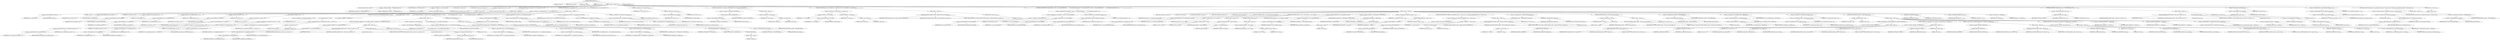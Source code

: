 digraph "TIFFAppendToStrip" {  
"32565" [label = <(METHOD,TIFFAppendToStrip)<SUB>759</SUB>> ]
"32566" [label = <(PARAM,TIFF *tif)<SUB>759</SUB>> ]
"32567" [label = <(PARAM,uint32_t strip)<SUB>759</SUB>> ]
"32568" [label = <(PARAM,uint8_t *data)<SUB>759</SUB>> ]
"32569" [label = <(PARAM,tmsize_t cc)<SUB>760</SUB>> ]
"32570" [label = <(BLOCK,&lt;empty&gt;,&lt;empty&gt;)<SUB>761</SUB>> ]
"32571" [label = <(LOCAL,constchar[] module: char[])<SUB>762</SUB>> ]
"32572" [label = <(&lt;operator&gt;.assignment,module[] = &quot;TIFFAppendToStrip&quot;)<SUB>762</SUB>> ]
"32573" [label = <(IDENTIFIER,module,module[] = &quot;TIFFAppendToStrip&quot;)<SUB>762</SUB>> ]
"32574" [label = <(LITERAL,&quot;TIFFAppendToStrip&quot;,module[] = &quot;TIFFAppendToStrip&quot;)<SUB>762</SUB>> ]
"32575" [label = <(LOCAL,TIFFDirectory* td: TIFFDirectory)<SUB>763</SUB>> ]
"32576" [label = <(&lt;operator&gt;.assignment,*td = &amp;tif-&gt;tif_dir)<SUB>763</SUB>> ]
"32577" [label = <(IDENTIFIER,td,*td = &amp;tif-&gt;tif_dir)<SUB>763</SUB>> ]
"32578" [label = <(&lt;operator&gt;.addressOf,&amp;tif-&gt;tif_dir)<SUB>763</SUB>> ]
"32579" [label = <(&lt;operator&gt;.indirectFieldAccess,tif-&gt;tif_dir)<SUB>763</SUB>> ]
"32580" [label = <(IDENTIFIER,tif,*td = &amp;tif-&gt;tif_dir)<SUB>763</SUB>> ]
"32581" [label = <(FIELD_IDENTIFIER,tif_dir,tif_dir)<SUB>763</SUB>> ]
"32582" [label = <(LOCAL,uint64_t m: uint64_t)<SUB>764</SUB>> ]
"32583" [label = <(LOCAL,int64_t old_byte_count: int64_t)<SUB>765</SUB>> ]
"32584" [label = <(&lt;operator&gt;.assignment,old_byte_count = -1)<SUB>765</SUB>> ]
"32585" [label = <(IDENTIFIER,old_byte_count,old_byte_count = -1)<SUB>765</SUB>> ]
"32586" [label = <(&lt;operator&gt;.minus,-1)<SUB>765</SUB>> ]
"32587" [label = <(LITERAL,1,-1)<SUB>765</SUB>> ]
"32588" [label = <(CONTROL_STRUCTURE,if (tif-&gt;tif_curoff == 0),if (tif-&gt;tif_curoff == 0))<SUB>767</SUB>> ]
"32589" [label = <(&lt;operator&gt;.equals,tif-&gt;tif_curoff == 0)<SUB>767</SUB>> ]
"32590" [label = <(&lt;operator&gt;.indirectFieldAccess,tif-&gt;tif_curoff)<SUB>767</SUB>> ]
"32591" [label = <(IDENTIFIER,tif,tif-&gt;tif_curoff == 0)<SUB>767</SUB>> ]
"32592" [label = <(FIELD_IDENTIFIER,tif_curoff,tif_curoff)<SUB>767</SUB>> ]
"32593" [label = <(LITERAL,0,tif-&gt;tif_curoff == 0)<SUB>767</SUB>> ]
"32594" [label = <(BLOCK,&lt;empty&gt;,&lt;empty&gt;)<SUB>768</SUB>> ]
"32595" [label = <(&lt;operator&gt;.assignment,tif-&gt;tif_lastvalidoff = 0)<SUB>768</SUB>> ]
"32596" [label = <(&lt;operator&gt;.indirectFieldAccess,tif-&gt;tif_lastvalidoff)<SUB>768</SUB>> ]
"32597" [label = <(IDENTIFIER,tif,tif-&gt;tif_lastvalidoff = 0)<SUB>768</SUB>> ]
"32598" [label = <(FIELD_IDENTIFIER,tif_lastvalidoff,tif_lastvalidoff)<SUB>768</SUB>> ]
"32599" [label = <(LITERAL,0,tif-&gt;tif_lastvalidoff = 0)<SUB>768</SUB>> ]
"32600" [label = <(CONTROL_STRUCTURE,if (td-&gt;td_stripoffset_p[strip] == 0 || tif-&gt;tif_curoff == 0),if (td-&gt;td_stripoffset_p[strip] == 0 || tif-&gt;tif_curoff == 0))<SUB>770</SUB>> ]
"32601" [label = <(&lt;operator&gt;.logicalOr,td-&gt;td_stripoffset_p[strip] == 0 || tif-&gt;tif_curoff == 0)<SUB>770</SUB>> ]
"32602" [label = <(&lt;operator&gt;.equals,td-&gt;td_stripoffset_p[strip] == 0)<SUB>770</SUB>> ]
"32603" [label = <(&lt;operator&gt;.indirectIndexAccess,td-&gt;td_stripoffset_p[strip])<SUB>770</SUB>> ]
"32604" [label = <(&lt;operator&gt;.indirectFieldAccess,td-&gt;td_stripoffset_p)<SUB>770</SUB>> ]
"32605" [label = <(IDENTIFIER,td,td-&gt;td_stripoffset_p[strip] == 0)<SUB>770</SUB>> ]
"32606" [label = <(FIELD_IDENTIFIER,td_stripoffset_p,td_stripoffset_p)<SUB>770</SUB>> ]
"32607" [label = <(IDENTIFIER,strip,td-&gt;td_stripoffset_p[strip] == 0)<SUB>770</SUB>> ]
"32608" [label = <(LITERAL,0,td-&gt;td_stripoffset_p[strip] == 0)<SUB>770</SUB>> ]
"32609" [label = <(&lt;operator&gt;.equals,tif-&gt;tif_curoff == 0)<SUB>770</SUB>> ]
"32610" [label = <(&lt;operator&gt;.indirectFieldAccess,tif-&gt;tif_curoff)<SUB>770</SUB>> ]
"32611" [label = <(IDENTIFIER,tif,tif-&gt;tif_curoff == 0)<SUB>770</SUB>> ]
"32612" [label = <(FIELD_IDENTIFIER,tif_curoff,tif_curoff)<SUB>770</SUB>> ]
"32613" [label = <(LITERAL,0,tif-&gt;tif_curoff == 0)<SUB>770</SUB>> ]
"32614" [label = <(BLOCK,&lt;empty&gt;,&lt;empty&gt;)<SUB>771</SUB>> ]
"32615" [label = <(assert,assert(td-&gt;td_nstrips &gt; 0))<SUB>772</SUB>> ]
"32616" [label = <(&lt;operator&gt;.greaterThan,td-&gt;td_nstrips &gt; 0)<SUB>772</SUB>> ]
"32617" [label = <(&lt;operator&gt;.indirectFieldAccess,td-&gt;td_nstrips)<SUB>772</SUB>> ]
"32618" [label = <(IDENTIFIER,td,td-&gt;td_nstrips &gt; 0)<SUB>772</SUB>> ]
"32619" [label = <(FIELD_IDENTIFIER,td_nstrips,td_nstrips)<SUB>772</SUB>> ]
"32620" [label = <(LITERAL,0,td-&gt;td_nstrips &gt; 0)<SUB>772</SUB>> ]
"32621" [label = <(CONTROL_STRUCTURE,if (td-&gt;td_stripbytecount_p[strip] != 0 &amp;&amp;\012            td-&gt;td_stripoffset_p[strip] != 0 &amp;&amp;\012            td-&gt;td_stripbytecount_p[strip] &gt;= (uint64_t)cc),if (td-&gt;td_stripbytecount_p[strip] != 0 &amp;&amp;\012            td-&gt;td_stripoffset_p[strip] != 0 &amp;&amp;\012            td-&gt;td_stripbytecount_p[strip] &gt;= (uint64_t)cc))<SUB>774</SUB>> ]
"32622" [label = <(&lt;operator&gt;.logicalAnd,td-&gt;td_stripbytecount_p[strip] != 0 &amp;&amp;\012            td-&gt;td_stripoffset_p[strip] != 0 &amp;&amp;\012            td-&gt;td_stripbytecount_p[strip] &gt;= (uint64_t)cc)<SUB>774</SUB>> ]
"32623" [label = <(&lt;operator&gt;.logicalAnd,td-&gt;td_stripbytecount_p[strip] != 0 &amp;&amp;\012            td-&gt;td_stripoffset_p[strip] != 0)<SUB>774</SUB>> ]
"32624" [label = <(&lt;operator&gt;.notEquals,td-&gt;td_stripbytecount_p[strip] != 0)<SUB>774</SUB>> ]
"32625" [label = <(&lt;operator&gt;.indirectIndexAccess,td-&gt;td_stripbytecount_p[strip])<SUB>774</SUB>> ]
"32626" [label = <(&lt;operator&gt;.indirectFieldAccess,td-&gt;td_stripbytecount_p)<SUB>774</SUB>> ]
"32627" [label = <(IDENTIFIER,td,td-&gt;td_stripbytecount_p[strip] != 0)<SUB>774</SUB>> ]
"32628" [label = <(FIELD_IDENTIFIER,td_stripbytecount_p,td_stripbytecount_p)<SUB>774</SUB>> ]
"32629" [label = <(IDENTIFIER,strip,td-&gt;td_stripbytecount_p[strip] != 0)<SUB>774</SUB>> ]
"32630" [label = <(LITERAL,0,td-&gt;td_stripbytecount_p[strip] != 0)<SUB>774</SUB>> ]
"32631" [label = <(&lt;operator&gt;.notEquals,td-&gt;td_stripoffset_p[strip] != 0)<SUB>775</SUB>> ]
"32632" [label = <(&lt;operator&gt;.indirectIndexAccess,td-&gt;td_stripoffset_p[strip])<SUB>775</SUB>> ]
"32633" [label = <(&lt;operator&gt;.indirectFieldAccess,td-&gt;td_stripoffset_p)<SUB>775</SUB>> ]
"32634" [label = <(IDENTIFIER,td,td-&gt;td_stripoffset_p[strip] != 0)<SUB>775</SUB>> ]
"32635" [label = <(FIELD_IDENTIFIER,td_stripoffset_p,td_stripoffset_p)<SUB>775</SUB>> ]
"32636" [label = <(IDENTIFIER,strip,td-&gt;td_stripoffset_p[strip] != 0)<SUB>775</SUB>> ]
"32637" [label = <(LITERAL,0,td-&gt;td_stripoffset_p[strip] != 0)<SUB>775</SUB>> ]
"32638" [label = <(&lt;operator&gt;.greaterEqualsThan,td-&gt;td_stripbytecount_p[strip] &gt;= (uint64_t)cc)<SUB>776</SUB>> ]
"32639" [label = <(&lt;operator&gt;.indirectIndexAccess,td-&gt;td_stripbytecount_p[strip])<SUB>776</SUB>> ]
"32640" [label = <(&lt;operator&gt;.indirectFieldAccess,td-&gt;td_stripbytecount_p)<SUB>776</SUB>> ]
"32641" [label = <(IDENTIFIER,td,td-&gt;td_stripbytecount_p[strip] &gt;= (uint64_t)cc)<SUB>776</SUB>> ]
"32642" [label = <(FIELD_IDENTIFIER,td_stripbytecount_p,td_stripbytecount_p)<SUB>776</SUB>> ]
"32643" [label = <(IDENTIFIER,strip,td-&gt;td_stripbytecount_p[strip] &gt;= (uint64_t)cc)<SUB>776</SUB>> ]
"32644" [label = <(&lt;operator&gt;.cast,(uint64_t)cc)<SUB>776</SUB>> ]
"32645" [label = <(UNKNOWN,uint64_t,uint64_t)<SUB>776</SUB>> ]
"32646" [label = <(IDENTIFIER,cc,(uint64_t)cc)<SUB>776</SUB>> ]
"32647" [label = <(BLOCK,&lt;empty&gt;,&lt;empty&gt;)<SUB>777</SUB>> ]
"32648" [label = <(CONTROL_STRUCTURE,if (!SeekOK(tif, td-&gt;td_stripoffset_p[strip])),if (!SeekOK(tif, td-&gt;td_stripoffset_p[strip])))<SUB>785</SUB>> ]
"32649" [label = <(&lt;operator&gt;.logicalNot,!SeekOK(tif, td-&gt;td_stripoffset_p[strip]))<SUB>785</SUB>> ]
"32650" [label = <(SeekOK,SeekOK(tif, td-&gt;td_stripoffset_p[strip]))<SUB>785</SUB>> ]
"32651" [label = <(IDENTIFIER,tif,SeekOK(tif, td-&gt;td_stripoffset_p[strip]))<SUB>785</SUB>> ]
"32652" [label = <(&lt;operator&gt;.indirectIndexAccess,td-&gt;td_stripoffset_p[strip])<SUB>785</SUB>> ]
"32653" [label = <(&lt;operator&gt;.indirectFieldAccess,td-&gt;td_stripoffset_p)<SUB>785</SUB>> ]
"32654" [label = <(IDENTIFIER,td,SeekOK(tif, td-&gt;td_stripoffset_p[strip]))<SUB>785</SUB>> ]
"32655" [label = <(FIELD_IDENTIFIER,td_stripoffset_p,td_stripoffset_p)<SUB>785</SUB>> ]
"32656" [label = <(IDENTIFIER,strip,SeekOK(tif, td-&gt;td_stripoffset_p[strip]))<SUB>785</SUB>> ]
"32657" [label = <(BLOCK,&lt;empty&gt;,&lt;empty&gt;)<SUB>786</SUB>> ]
"32658" [label = <(TIFFErrorExtR,TIFFErrorExtR(tif, module, &quot;Seek error at scanline %lu&quot;,\012                              (unsigned long)tif-&gt;tif_row))<SUB>787</SUB>> ]
"32659" [label = <(IDENTIFIER,tif,TIFFErrorExtR(tif, module, &quot;Seek error at scanline %lu&quot;,\012                              (unsigned long)tif-&gt;tif_row))<SUB>787</SUB>> ]
"32660" [label = <(IDENTIFIER,module,TIFFErrorExtR(tif, module, &quot;Seek error at scanline %lu&quot;,\012                              (unsigned long)tif-&gt;tif_row))<SUB>787</SUB>> ]
"32661" [label = <(LITERAL,&quot;Seek error at scanline %lu&quot;,TIFFErrorExtR(tif, module, &quot;Seek error at scanline %lu&quot;,\012                              (unsigned long)tif-&gt;tif_row))<SUB>787</SUB>> ]
"32662" [label = <(&lt;operator&gt;.cast,(unsigned long)tif-&gt;tif_row)<SUB>788</SUB>> ]
"32663" [label = <(UNKNOWN,unsigned long,unsigned long)<SUB>788</SUB>> ]
"32664" [label = <(&lt;operator&gt;.indirectFieldAccess,tif-&gt;tif_row)<SUB>788</SUB>> ]
"32665" [label = <(IDENTIFIER,tif,(unsigned long)tif-&gt;tif_row)<SUB>788</SUB>> ]
"32666" [label = <(FIELD_IDENTIFIER,tif_row,tif_row)<SUB>788</SUB>> ]
"32667" [label = <(RETURN,return (0);,return (0);)<SUB>789</SUB>> ]
"32668" [label = <(LITERAL,0,return (0);)<SUB>789</SUB>> ]
"32669" [label = <(&lt;operator&gt;.assignment,tif-&gt;tif_lastvalidoff =\012                td-&gt;td_stripoffset_p[strip] + td-&gt;td_stripbytecount_p[strip])<SUB>792</SUB>> ]
"32670" [label = <(&lt;operator&gt;.indirectFieldAccess,tif-&gt;tif_lastvalidoff)<SUB>792</SUB>> ]
"32671" [label = <(IDENTIFIER,tif,tif-&gt;tif_lastvalidoff =\012                td-&gt;td_stripoffset_p[strip] + td-&gt;td_stripbytecount_p[strip])<SUB>792</SUB>> ]
"32672" [label = <(FIELD_IDENTIFIER,tif_lastvalidoff,tif_lastvalidoff)<SUB>792</SUB>> ]
"32673" [label = <(&lt;operator&gt;.addition,td-&gt;td_stripoffset_p[strip] + td-&gt;td_stripbytecount_p[strip])<SUB>793</SUB>> ]
"32674" [label = <(&lt;operator&gt;.indirectIndexAccess,td-&gt;td_stripoffset_p[strip])<SUB>793</SUB>> ]
"32675" [label = <(&lt;operator&gt;.indirectFieldAccess,td-&gt;td_stripoffset_p)<SUB>793</SUB>> ]
"32676" [label = <(IDENTIFIER,td,td-&gt;td_stripoffset_p[strip] + td-&gt;td_stripbytecount_p[strip])<SUB>793</SUB>> ]
"32677" [label = <(FIELD_IDENTIFIER,td_stripoffset_p,td_stripoffset_p)<SUB>793</SUB>> ]
"32678" [label = <(IDENTIFIER,strip,td-&gt;td_stripoffset_p[strip] + td-&gt;td_stripbytecount_p[strip])<SUB>793</SUB>> ]
"32679" [label = <(&lt;operator&gt;.indirectIndexAccess,td-&gt;td_stripbytecount_p[strip])<SUB>793</SUB>> ]
"32680" [label = <(&lt;operator&gt;.indirectFieldAccess,td-&gt;td_stripbytecount_p)<SUB>793</SUB>> ]
"32681" [label = <(IDENTIFIER,td,td-&gt;td_stripoffset_p[strip] + td-&gt;td_stripbytecount_p[strip])<SUB>793</SUB>> ]
"32682" [label = <(FIELD_IDENTIFIER,td_stripbytecount_p,td_stripbytecount_p)<SUB>793</SUB>> ]
"32683" [label = <(IDENTIFIER,strip,td-&gt;td_stripoffset_p[strip] + td-&gt;td_stripbytecount_p[strip])<SUB>793</SUB>> ]
"32684" [label = <(CONTROL_STRUCTURE,else,else)<SUB>796</SUB>> ]
"32685" [label = <(BLOCK,&lt;empty&gt;,&lt;empty&gt;)<SUB>796</SUB>> ]
"32686" [label = <(&lt;operator&gt;.assignment,td-&gt;td_stripoffset_p[strip] = TIFFSeekFile(tif, 0, SEEK_END))<SUB>801</SUB>> ]
"32687" [label = <(&lt;operator&gt;.indirectIndexAccess,td-&gt;td_stripoffset_p[strip])<SUB>801</SUB>> ]
"32688" [label = <(&lt;operator&gt;.indirectFieldAccess,td-&gt;td_stripoffset_p)<SUB>801</SUB>> ]
"32689" [label = <(IDENTIFIER,td,td-&gt;td_stripoffset_p[strip] = TIFFSeekFile(tif, 0, SEEK_END))<SUB>801</SUB>> ]
"32690" [label = <(FIELD_IDENTIFIER,td_stripoffset_p,td_stripoffset_p)<SUB>801</SUB>> ]
"32691" [label = <(IDENTIFIER,strip,td-&gt;td_stripoffset_p[strip] = TIFFSeekFile(tif, 0, SEEK_END))<SUB>801</SUB>> ]
"32692" [label = <(TIFFSeekFile,TIFFSeekFile(tif, 0, SEEK_END))<SUB>801</SUB>> ]
"32693" [label = <(IDENTIFIER,tif,TIFFSeekFile(tif, 0, SEEK_END))<SUB>801</SUB>> ]
"32694" [label = <(LITERAL,0,TIFFSeekFile(tif, 0, SEEK_END))<SUB>801</SUB>> ]
"32695" [label = <(SEEK_END,SEEK_END)<SUB>801</SUB>> ]
"32696" [label = <(BLOCK,&lt;empty&gt;,&lt;empty&gt;)> ]
"32697" [label = <(LITERAL,2,&lt;empty&gt;)<SUB>801</SUB>> ]
"32698" [label = <(&lt;operators&gt;.assignmentOr,tif-&gt;tif_flags |= TIFF_DIRTYSTRIP)<SUB>802</SUB>> ]
"32699" [label = <(&lt;operator&gt;.indirectFieldAccess,tif-&gt;tif_flags)<SUB>802</SUB>> ]
"32700" [label = <(IDENTIFIER,tif,tif-&gt;tif_flags |= TIFF_DIRTYSTRIP)<SUB>802</SUB>> ]
"32701" [label = <(FIELD_IDENTIFIER,tif_flags,tif_flags)<SUB>802</SUB>> ]
"32702" [label = <(IDENTIFIER,TIFF_DIRTYSTRIP,tif-&gt;tif_flags |= TIFF_DIRTYSTRIP)<SUB>802</SUB>> ]
"32703" [label = <(&lt;operator&gt;.assignment,tif-&gt;tif_curoff = td-&gt;td_stripoffset_p[strip])<SUB>805</SUB>> ]
"32704" [label = <(&lt;operator&gt;.indirectFieldAccess,tif-&gt;tif_curoff)<SUB>805</SUB>> ]
"32705" [label = <(IDENTIFIER,tif,tif-&gt;tif_curoff = td-&gt;td_stripoffset_p[strip])<SUB>805</SUB>> ]
"32706" [label = <(FIELD_IDENTIFIER,tif_curoff,tif_curoff)<SUB>805</SUB>> ]
"32707" [label = <(&lt;operator&gt;.indirectIndexAccess,td-&gt;td_stripoffset_p[strip])<SUB>805</SUB>> ]
"32708" [label = <(&lt;operator&gt;.indirectFieldAccess,td-&gt;td_stripoffset_p)<SUB>805</SUB>> ]
"32709" [label = <(IDENTIFIER,td,tif-&gt;tif_curoff = td-&gt;td_stripoffset_p[strip])<SUB>805</SUB>> ]
"32710" [label = <(FIELD_IDENTIFIER,td_stripoffset_p,td_stripoffset_p)<SUB>805</SUB>> ]
"32711" [label = <(IDENTIFIER,strip,tif-&gt;tif_curoff = td-&gt;td_stripoffset_p[strip])<SUB>805</SUB>> ]
"32712" [label = <(&lt;operator&gt;.assignment,old_byte_count = td-&gt;td_stripbytecount_p[strip])<SUB>810</SUB>> ]
"32713" [label = <(IDENTIFIER,old_byte_count,old_byte_count = td-&gt;td_stripbytecount_p[strip])<SUB>810</SUB>> ]
"32714" [label = <(&lt;operator&gt;.indirectIndexAccess,td-&gt;td_stripbytecount_p[strip])<SUB>810</SUB>> ]
"32715" [label = <(&lt;operator&gt;.indirectFieldAccess,td-&gt;td_stripbytecount_p)<SUB>810</SUB>> ]
"32716" [label = <(IDENTIFIER,td,old_byte_count = td-&gt;td_stripbytecount_p[strip])<SUB>810</SUB>> ]
"32717" [label = <(FIELD_IDENTIFIER,td_stripbytecount_p,td_stripbytecount_p)<SUB>810</SUB>> ]
"32718" [label = <(IDENTIFIER,strip,old_byte_count = td-&gt;td_stripbytecount_p[strip])<SUB>810</SUB>> ]
"32719" [label = <(&lt;operator&gt;.assignment,td-&gt;td_stripbytecount_p[strip] = 0)<SUB>811</SUB>> ]
"32720" [label = <(&lt;operator&gt;.indirectIndexAccess,td-&gt;td_stripbytecount_p[strip])<SUB>811</SUB>> ]
"32721" [label = <(&lt;operator&gt;.indirectFieldAccess,td-&gt;td_stripbytecount_p)<SUB>811</SUB>> ]
"32722" [label = <(IDENTIFIER,td,td-&gt;td_stripbytecount_p[strip] = 0)<SUB>811</SUB>> ]
"32723" [label = <(FIELD_IDENTIFIER,td_stripbytecount_p,td_stripbytecount_p)<SUB>811</SUB>> ]
"32724" [label = <(IDENTIFIER,strip,td-&gt;td_stripbytecount_p[strip] = 0)<SUB>811</SUB>> ]
"32725" [label = <(LITERAL,0,td-&gt;td_stripbytecount_p[strip] = 0)<SUB>811</SUB>> ]
"32726" [label = <(&lt;operator&gt;.assignment,m = tif-&gt;tif_curoff + cc)<SUB>814</SUB>> ]
"32727" [label = <(IDENTIFIER,m,m = tif-&gt;tif_curoff + cc)<SUB>814</SUB>> ]
"32728" [label = <(&lt;operator&gt;.addition,tif-&gt;tif_curoff + cc)<SUB>814</SUB>> ]
"32729" [label = <(&lt;operator&gt;.indirectFieldAccess,tif-&gt;tif_curoff)<SUB>814</SUB>> ]
"32730" [label = <(IDENTIFIER,tif,tif-&gt;tif_curoff + cc)<SUB>814</SUB>> ]
"32731" [label = <(FIELD_IDENTIFIER,tif_curoff,tif_curoff)<SUB>814</SUB>> ]
"32732" [label = <(IDENTIFIER,cc,tif-&gt;tif_curoff + cc)<SUB>814</SUB>> ]
"32733" [label = <(CONTROL_STRUCTURE,if (!(tif-&gt;tif_flags &amp; TIFF_BIGTIFF)),if (!(tif-&gt;tif_flags &amp; TIFF_BIGTIFF)))<SUB>815</SUB>> ]
"32734" [label = <(&lt;operator&gt;.logicalNot,!(tif-&gt;tif_flags &amp; TIFF_BIGTIFF))<SUB>815</SUB>> ]
"32735" [label = <(&lt;operator&gt;.and,tif-&gt;tif_flags &amp; TIFF_BIGTIFF)<SUB>815</SUB>> ]
"32736" [label = <(&lt;operator&gt;.indirectFieldAccess,tif-&gt;tif_flags)<SUB>815</SUB>> ]
"32737" [label = <(IDENTIFIER,tif,tif-&gt;tif_flags &amp; TIFF_BIGTIFF)<SUB>815</SUB>> ]
"32738" [label = <(FIELD_IDENTIFIER,tif_flags,tif_flags)<SUB>815</SUB>> ]
"32739" [label = <(IDENTIFIER,TIFF_BIGTIFF,tif-&gt;tif_flags &amp; TIFF_BIGTIFF)<SUB>815</SUB>> ]
"32740" [label = <(BLOCK,&lt;empty&gt;,&lt;empty&gt;)<SUB>816</SUB>> ]
"32741" [label = <(&lt;operator&gt;.assignment,m = (uint32_t)m)<SUB>816</SUB>> ]
"32742" [label = <(IDENTIFIER,m,m = (uint32_t)m)<SUB>816</SUB>> ]
"32743" [label = <(&lt;operator&gt;.cast,(uint32_t)m)<SUB>816</SUB>> ]
"32744" [label = <(UNKNOWN,uint32_t,uint32_t)<SUB>816</SUB>> ]
"32745" [label = <(IDENTIFIER,m,(uint32_t)m)<SUB>816</SUB>> ]
"32746" [label = <(CONTROL_STRUCTURE,if ((m &lt; tif-&gt;tif_curoff) || (m &lt; (uint64_t)cc)),if ((m &lt; tif-&gt;tif_curoff) || (m &lt; (uint64_t)cc)))<SUB>817</SUB>> ]
"32747" [label = <(&lt;operator&gt;.logicalOr,(m &lt; tif-&gt;tif_curoff) || (m &lt; (uint64_t)cc))<SUB>817</SUB>> ]
"32748" [label = <(&lt;operator&gt;.lessThan,m &lt; tif-&gt;tif_curoff)<SUB>817</SUB>> ]
"32749" [label = <(IDENTIFIER,m,m &lt; tif-&gt;tif_curoff)<SUB>817</SUB>> ]
"32750" [label = <(&lt;operator&gt;.indirectFieldAccess,tif-&gt;tif_curoff)<SUB>817</SUB>> ]
"32751" [label = <(IDENTIFIER,tif,m &lt; tif-&gt;tif_curoff)<SUB>817</SUB>> ]
"32752" [label = <(FIELD_IDENTIFIER,tif_curoff,tif_curoff)<SUB>817</SUB>> ]
"32753" [label = <(&lt;operator&gt;.lessThan,m &lt; (uint64_t)cc)<SUB>817</SUB>> ]
"32754" [label = <(IDENTIFIER,m,m &lt; (uint64_t)cc)<SUB>817</SUB>> ]
"32755" [label = <(&lt;operator&gt;.cast,(uint64_t)cc)<SUB>817</SUB>> ]
"32756" [label = <(UNKNOWN,uint64_t,uint64_t)<SUB>817</SUB>> ]
"32757" [label = <(IDENTIFIER,cc,(uint64_t)cc)<SUB>817</SUB>> ]
"32758" [label = <(BLOCK,&lt;empty&gt;,&lt;empty&gt;)<SUB>818</SUB>> ]
"32759" [label = <(TIFFErrorExtR,TIFFErrorExtR(tif, module, &quot;Maximum TIFF file size exceeded&quot;))<SUB>819</SUB>> ]
"32760" [label = <(IDENTIFIER,tif,TIFFErrorExtR(tif, module, &quot;Maximum TIFF file size exceeded&quot;))<SUB>819</SUB>> ]
"32761" [label = <(IDENTIFIER,module,TIFFErrorExtR(tif, module, &quot;Maximum TIFF file size exceeded&quot;))<SUB>819</SUB>> ]
"32762" [label = <(LITERAL,&quot;Maximum TIFF file size exceeded&quot;,TIFFErrorExtR(tif, module, &quot;Maximum TIFF file size exceeded&quot;))<SUB>819</SUB>> ]
"32763" [label = <(RETURN,return (0);,return (0);)<SUB>820</SUB>> ]
"32764" [label = <(LITERAL,0,return (0);)<SUB>820</SUB>> ]
"32765" [label = <(CONTROL_STRUCTURE,if (tif-&gt;tif_lastvalidoff != 0 &amp;&amp; m &gt; tif-&gt;tif_lastvalidoff &amp;&amp;\012        td-&gt;td_stripbytecount_p[strip] &gt; 0),if (tif-&gt;tif_lastvalidoff != 0 &amp;&amp; m &gt; tif-&gt;tif_lastvalidoff &amp;&amp;\012        td-&gt;td_stripbytecount_p[strip] &gt; 0))<SUB>823</SUB>> ]
"32766" [label = <(&lt;operator&gt;.logicalAnd,tif-&gt;tif_lastvalidoff != 0 &amp;&amp; m &gt; tif-&gt;tif_lastvalidoff &amp;&amp;\012        td-&gt;td_stripbytecount_p[strip] &gt; 0)<SUB>823</SUB>> ]
"32767" [label = <(&lt;operator&gt;.logicalAnd,tif-&gt;tif_lastvalidoff != 0 &amp;&amp; m &gt; tif-&gt;tif_lastvalidoff)<SUB>823</SUB>> ]
"32768" [label = <(&lt;operator&gt;.notEquals,tif-&gt;tif_lastvalidoff != 0)<SUB>823</SUB>> ]
"32769" [label = <(&lt;operator&gt;.indirectFieldAccess,tif-&gt;tif_lastvalidoff)<SUB>823</SUB>> ]
"32770" [label = <(IDENTIFIER,tif,tif-&gt;tif_lastvalidoff != 0)<SUB>823</SUB>> ]
"32771" [label = <(FIELD_IDENTIFIER,tif_lastvalidoff,tif_lastvalidoff)<SUB>823</SUB>> ]
"32772" [label = <(LITERAL,0,tif-&gt;tif_lastvalidoff != 0)<SUB>823</SUB>> ]
"32773" [label = <(&lt;operator&gt;.greaterThan,m &gt; tif-&gt;tif_lastvalidoff)<SUB>823</SUB>> ]
"32774" [label = <(IDENTIFIER,m,m &gt; tif-&gt;tif_lastvalidoff)<SUB>823</SUB>> ]
"32775" [label = <(&lt;operator&gt;.indirectFieldAccess,tif-&gt;tif_lastvalidoff)<SUB>823</SUB>> ]
"32776" [label = <(IDENTIFIER,tif,m &gt; tif-&gt;tif_lastvalidoff)<SUB>823</SUB>> ]
"32777" [label = <(FIELD_IDENTIFIER,tif_lastvalidoff,tif_lastvalidoff)<SUB>823</SUB>> ]
"32778" [label = <(&lt;operator&gt;.greaterThan,td-&gt;td_stripbytecount_p[strip] &gt; 0)<SUB>824</SUB>> ]
"32779" [label = <(&lt;operator&gt;.indirectIndexAccess,td-&gt;td_stripbytecount_p[strip])<SUB>824</SUB>> ]
"32780" [label = <(&lt;operator&gt;.indirectFieldAccess,td-&gt;td_stripbytecount_p)<SUB>824</SUB>> ]
"32781" [label = <(IDENTIFIER,td,td-&gt;td_stripbytecount_p[strip] &gt; 0)<SUB>824</SUB>> ]
"32782" [label = <(FIELD_IDENTIFIER,td_stripbytecount_p,td_stripbytecount_p)<SUB>824</SUB>> ]
"32783" [label = <(IDENTIFIER,strip,td-&gt;td_stripbytecount_p[strip] &gt; 0)<SUB>824</SUB>> ]
"32784" [label = <(LITERAL,0,td-&gt;td_stripbytecount_p[strip] &gt; 0)<SUB>824</SUB>> ]
"32785" [label = <(BLOCK,&lt;empty&gt;,&lt;empty&gt;)<SUB>825</SUB>> ]
"32786" [label = <(LOCAL,tmsize_t tempSize: tmsize_t)<SUB>834</SUB>> ]
"32787" [label = <(LOCAL,void* temp: void)<SUB>835</SUB>> ]
"32788" [label = <(LOCAL,uint64_t offsetRead: uint64_t)<SUB>836</SUB>> ]
"32789" [label = <(LOCAL,uint64_t offsetWrite: uint64_t)<SUB>837</SUB>> ]
"32790" [label = <(LOCAL,uint64_t toCopy: uint64_t)<SUB>838</SUB>> ]
"32791" [label = <(&lt;operator&gt;.assignment,toCopy = td-&gt;td_stripbytecount_p[strip])<SUB>838</SUB>> ]
"32792" [label = <(IDENTIFIER,toCopy,toCopy = td-&gt;td_stripbytecount_p[strip])<SUB>838</SUB>> ]
"32793" [label = <(&lt;operator&gt;.indirectIndexAccess,td-&gt;td_stripbytecount_p[strip])<SUB>838</SUB>> ]
"32794" [label = <(&lt;operator&gt;.indirectFieldAccess,td-&gt;td_stripbytecount_p)<SUB>838</SUB>> ]
"32795" [label = <(IDENTIFIER,td,toCopy = td-&gt;td_stripbytecount_p[strip])<SUB>838</SUB>> ]
"32796" [label = <(FIELD_IDENTIFIER,td_stripbytecount_p,td_stripbytecount_p)<SUB>838</SUB>> ]
"32797" [label = <(IDENTIFIER,strip,toCopy = td-&gt;td_stripbytecount_p[strip])<SUB>838</SUB>> ]
"32798" [label = <(CONTROL_STRUCTURE,if (toCopy &lt; 1024 * 1024),if (toCopy &lt; 1024 * 1024))<SUB>840</SUB>> ]
"32799" [label = <(&lt;operator&gt;.lessThan,toCopy &lt; 1024 * 1024)<SUB>840</SUB>> ]
"32800" [label = <(IDENTIFIER,toCopy,toCopy &lt; 1024 * 1024)<SUB>840</SUB>> ]
"32801" [label = <(&lt;operator&gt;.multiplication,1024 * 1024)<SUB>840</SUB>> ]
"32802" [label = <(LITERAL,1024,1024 * 1024)<SUB>840</SUB>> ]
"32803" [label = <(LITERAL,1024,1024 * 1024)<SUB>840</SUB>> ]
"32804" [label = <(BLOCK,&lt;empty&gt;,&lt;empty&gt;)<SUB>841</SUB>> ]
"32805" [label = <(&lt;operator&gt;.assignment,tempSize = (tmsize_t)toCopy)<SUB>841</SUB>> ]
"32806" [label = <(IDENTIFIER,tempSize,tempSize = (tmsize_t)toCopy)<SUB>841</SUB>> ]
"32807" [label = <(&lt;operator&gt;.cast,(tmsize_t)toCopy)<SUB>841</SUB>> ]
"32808" [label = <(UNKNOWN,tmsize_t,tmsize_t)<SUB>841</SUB>> ]
"32809" [label = <(IDENTIFIER,toCopy,(tmsize_t)toCopy)<SUB>841</SUB>> ]
"32810" [label = <(CONTROL_STRUCTURE,else,else)<SUB>843</SUB>> ]
"32811" [label = <(BLOCK,&lt;empty&gt;,&lt;empty&gt;)<SUB>843</SUB>> ]
"32812" [label = <(&lt;operator&gt;.assignment,tempSize = 1024 * 1024)<SUB>843</SUB>> ]
"32813" [label = <(IDENTIFIER,tempSize,tempSize = 1024 * 1024)<SUB>843</SUB>> ]
"32814" [label = <(&lt;operator&gt;.multiplication,1024 * 1024)<SUB>843</SUB>> ]
"32815" [label = <(LITERAL,1024,1024 * 1024)<SUB>843</SUB>> ]
"32816" [label = <(LITERAL,1024,1024 * 1024)<SUB>843</SUB>> ]
"32817" [label = <(&lt;operator&gt;.assignment,offsetRead = td-&gt;td_stripoffset_p[strip])<SUB>845</SUB>> ]
"32818" [label = <(IDENTIFIER,offsetRead,offsetRead = td-&gt;td_stripoffset_p[strip])<SUB>845</SUB>> ]
"32819" [label = <(&lt;operator&gt;.indirectIndexAccess,td-&gt;td_stripoffset_p[strip])<SUB>845</SUB>> ]
"32820" [label = <(&lt;operator&gt;.indirectFieldAccess,td-&gt;td_stripoffset_p)<SUB>845</SUB>> ]
"32821" [label = <(IDENTIFIER,td,offsetRead = td-&gt;td_stripoffset_p[strip])<SUB>845</SUB>> ]
"32822" [label = <(FIELD_IDENTIFIER,td_stripoffset_p,td_stripoffset_p)<SUB>845</SUB>> ]
"32823" [label = <(IDENTIFIER,strip,offsetRead = td-&gt;td_stripoffset_p[strip])<SUB>845</SUB>> ]
"32824" [label = <(&lt;operator&gt;.assignment,offsetWrite = TIFFSeekFile(tif, 0, SEEK_END))<SUB>846</SUB>> ]
"32825" [label = <(IDENTIFIER,offsetWrite,offsetWrite = TIFFSeekFile(tif, 0, SEEK_END))<SUB>846</SUB>> ]
"32826" [label = <(TIFFSeekFile,TIFFSeekFile(tif, 0, SEEK_END))<SUB>846</SUB>> ]
"32827" [label = <(IDENTIFIER,tif,TIFFSeekFile(tif, 0, SEEK_END))<SUB>846</SUB>> ]
"32828" [label = <(LITERAL,0,TIFFSeekFile(tif, 0, SEEK_END))<SUB>846</SUB>> ]
"32829" [label = <(SEEK_END,SEEK_END)<SUB>846</SUB>> ]
"32830" [label = <(BLOCK,&lt;empty&gt;,&lt;empty&gt;)> ]
"32831" [label = <(LITERAL,2,&lt;empty&gt;)<SUB>846</SUB>> ]
"32832" [label = <(&lt;operator&gt;.assignment,m = offsetWrite + toCopy + cc)<SUB>848</SUB>> ]
"32833" [label = <(IDENTIFIER,m,m = offsetWrite + toCopy + cc)<SUB>848</SUB>> ]
"32834" [label = <(&lt;operator&gt;.addition,offsetWrite + toCopy + cc)<SUB>848</SUB>> ]
"32835" [label = <(&lt;operator&gt;.addition,offsetWrite + toCopy)<SUB>848</SUB>> ]
"32836" [label = <(IDENTIFIER,offsetWrite,offsetWrite + toCopy)<SUB>848</SUB>> ]
"32837" [label = <(IDENTIFIER,toCopy,offsetWrite + toCopy)<SUB>848</SUB>> ]
"32838" [label = <(IDENTIFIER,cc,offsetWrite + toCopy + cc)<SUB>848</SUB>> ]
"32839" [label = <(CONTROL_STRUCTURE,if (!(tif-&gt;tif_flags &amp; TIFF_BIGTIFF) &amp;&amp; m != (uint32_t)m),if (!(tif-&gt;tif_flags &amp; TIFF_BIGTIFF) &amp;&amp; m != (uint32_t)m))<SUB>849</SUB>> ]
"32840" [label = <(&lt;operator&gt;.logicalAnd,!(tif-&gt;tif_flags &amp; TIFF_BIGTIFF) &amp;&amp; m != (uint32_t)m)<SUB>849</SUB>> ]
"32841" [label = <(&lt;operator&gt;.logicalNot,!(tif-&gt;tif_flags &amp; TIFF_BIGTIFF))<SUB>849</SUB>> ]
"32842" [label = <(&lt;operator&gt;.and,tif-&gt;tif_flags &amp; TIFF_BIGTIFF)<SUB>849</SUB>> ]
"32843" [label = <(&lt;operator&gt;.indirectFieldAccess,tif-&gt;tif_flags)<SUB>849</SUB>> ]
"32844" [label = <(IDENTIFIER,tif,tif-&gt;tif_flags &amp; TIFF_BIGTIFF)<SUB>849</SUB>> ]
"32845" [label = <(FIELD_IDENTIFIER,tif_flags,tif_flags)<SUB>849</SUB>> ]
"32846" [label = <(IDENTIFIER,TIFF_BIGTIFF,tif-&gt;tif_flags &amp; TIFF_BIGTIFF)<SUB>849</SUB>> ]
"32847" [label = <(&lt;operator&gt;.notEquals,m != (uint32_t)m)<SUB>849</SUB>> ]
"32848" [label = <(IDENTIFIER,m,m != (uint32_t)m)<SUB>849</SUB>> ]
"32849" [label = <(&lt;operator&gt;.cast,(uint32_t)m)<SUB>849</SUB>> ]
"32850" [label = <(UNKNOWN,uint32_t,uint32_t)<SUB>849</SUB>> ]
"32851" [label = <(IDENTIFIER,m,(uint32_t)m)<SUB>849</SUB>> ]
"32852" [label = <(BLOCK,&lt;empty&gt;,&lt;empty&gt;)<SUB>850</SUB>> ]
"32853" [label = <(TIFFErrorExtR,TIFFErrorExtR(tif, module, &quot;Maximum TIFF file size exceeded&quot;))<SUB>851</SUB>> ]
"32854" [label = <(IDENTIFIER,tif,TIFFErrorExtR(tif, module, &quot;Maximum TIFF file size exceeded&quot;))<SUB>851</SUB>> ]
"32855" [label = <(IDENTIFIER,module,TIFFErrorExtR(tif, module, &quot;Maximum TIFF file size exceeded&quot;))<SUB>851</SUB>> ]
"32856" [label = <(LITERAL,&quot;Maximum TIFF file size exceeded&quot;,TIFFErrorExtR(tif, module, &quot;Maximum TIFF file size exceeded&quot;))<SUB>851</SUB>> ]
"32857" [label = <(RETURN,return (0);,return (0);)<SUB>852</SUB>> ]
"32858" [label = <(LITERAL,0,return (0);)<SUB>852</SUB>> ]
"32859" [label = <(&lt;operator&gt;.assignment,temp = _TIFFmallocExt(tif, tempSize))<SUB>855</SUB>> ]
"32860" [label = <(IDENTIFIER,temp,temp = _TIFFmallocExt(tif, tempSize))<SUB>855</SUB>> ]
"32861" [label = <(_TIFFmallocExt,_TIFFmallocExt(tif, tempSize))<SUB>855</SUB>> ]
"32862" [label = <(IDENTIFIER,tif,_TIFFmallocExt(tif, tempSize))<SUB>855</SUB>> ]
"32863" [label = <(IDENTIFIER,tempSize,_TIFFmallocExt(tif, tempSize))<SUB>855</SUB>> ]
"32864" [label = <(CONTROL_STRUCTURE,if (temp == NULL),if (temp == NULL))<SUB>856</SUB>> ]
"32865" [label = <(&lt;operator&gt;.equals,temp == NULL)<SUB>856</SUB>> ]
"32866" [label = <(IDENTIFIER,temp,temp == NULL)<SUB>856</SUB>> ]
"32867" [label = <(NULL,NULL)<SUB>856</SUB>> ]
"32868" [label = <(BLOCK,&lt;empty&gt;,&lt;empty&gt;)> ]
"32869" [label = <(&lt;operator&gt;.cast,(void *)0)<SUB>856</SUB>> ]
"32870" [label = <(UNKNOWN,void *,void *)<SUB>856</SUB>> ]
"32871" [label = <(LITERAL,0,(void *)0)<SUB>856</SUB>> ]
"32872" [label = <(BLOCK,&lt;empty&gt;,&lt;empty&gt;)<SUB>857</SUB>> ]
"32873" [label = <(TIFFErrorExtR,TIFFErrorExtR(tif, module, &quot;No space for output buffer&quot;))<SUB>858</SUB>> ]
"32874" [label = <(IDENTIFIER,tif,TIFFErrorExtR(tif, module, &quot;No space for output buffer&quot;))<SUB>858</SUB>> ]
"32875" [label = <(IDENTIFIER,module,TIFFErrorExtR(tif, module, &quot;No space for output buffer&quot;))<SUB>858</SUB>> ]
"32876" [label = <(LITERAL,&quot;No space for output buffer&quot;,TIFFErrorExtR(tif, module, &quot;No space for output buffer&quot;))<SUB>858</SUB>> ]
"32877" [label = <(RETURN,return (0);,return (0);)<SUB>859</SUB>> ]
"32878" [label = <(LITERAL,0,return (0);)<SUB>859</SUB>> ]
"32879" [label = <(&lt;operators&gt;.assignmentOr,tif-&gt;tif_flags |= TIFF_DIRTYSTRIP)<SUB>862</SUB>> ]
"32880" [label = <(&lt;operator&gt;.indirectFieldAccess,tif-&gt;tif_flags)<SUB>862</SUB>> ]
"32881" [label = <(IDENTIFIER,tif,tif-&gt;tif_flags |= TIFF_DIRTYSTRIP)<SUB>862</SUB>> ]
"32882" [label = <(FIELD_IDENTIFIER,tif_flags,tif_flags)<SUB>862</SUB>> ]
"32883" [label = <(IDENTIFIER,TIFF_DIRTYSTRIP,tif-&gt;tif_flags |= TIFF_DIRTYSTRIP)<SUB>862</SUB>> ]
"32884" [label = <(&lt;operator&gt;.assignment,td-&gt;td_stripoffset_p[strip] = offsetWrite)<SUB>864</SUB>> ]
"32885" [label = <(&lt;operator&gt;.indirectIndexAccess,td-&gt;td_stripoffset_p[strip])<SUB>864</SUB>> ]
"32886" [label = <(&lt;operator&gt;.indirectFieldAccess,td-&gt;td_stripoffset_p)<SUB>864</SUB>> ]
"32887" [label = <(IDENTIFIER,td,td-&gt;td_stripoffset_p[strip] = offsetWrite)<SUB>864</SUB>> ]
"32888" [label = <(FIELD_IDENTIFIER,td_stripoffset_p,td_stripoffset_p)<SUB>864</SUB>> ]
"32889" [label = <(IDENTIFIER,strip,td-&gt;td_stripoffset_p[strip] = offsetWrite)<SUB>864</SUB>> ]
"32890" [label = <(IDENTIFIER,offsetWrite,td-&gt;td_stripoffset_p[strip] = offsetWrite)<SUB>864</SUB>> ]
"32891" [label = <(&lt;operator&gt;.assignment,td-&gt;td_stripbytecount_p[strip] = 0)<SUB>865</SUB>> ]
"32892" [label = <(&lt;operator&gt;.indirectIndexAccess,td-&gt;td_stripbytecount_p[strip])<SUB>865</SUB>> ]
"32893" [label = <(&lt;operator&gt;.indirectFieldAccess,td-&gt;td_stripbytecount_p)<SUB>865</SUB>> ]
"32894" [label = <(IDENTIFIER,td,td-&gt;td_stripbytecount_p[strip] = 0)<SUB>865</SUB>> ]
"32895" [label = <(FIELD_IDENTIFIER,td_stripbytecount_p,td_stripbytecount_p)<SUB>865</SUB>> ]
"32896" [label = <(IDENTIFIER,strip,td-&gt;td_stripbytecount_p[strip] = 0)<SUB>865</SUB>> ]
"32897" [label = <(LITERAL,0,td-&gt;td_stripbytecount_p[strip] = 0)<SUB>865</SUB>> ]
"32898" [label = <(CONTROL_STRUCTURE,while (toCopy &gt; 0),while (toCopy &gt; 0))<SUB>868</SUB>> ]
"32899" [label = <(&lt;operator&gt;.greaterThan,toCopy &gt; 0)<SUB>868</SUB>> ]
"32900" [label = <(IDENTIFIER,toCopy,toCopy &gt; 0)<SUB>868</SUB>> ]
"32901" [label = <(LITERAL,0,toCopy &gt; 0)<SUB>868</SUB>> ]
"32902" [label = <(BLOCK,&lt;empty&gt;,&lt;empty&gt;)<SUB>869</SUB>> ]
"32903" [label = <(CONTROL_STRUCTURE,if (!SeekOK(tif, offsetRead)),if (!SeekOK(tif, offsetRead)))<SUB>870</SUB>> ]
"32904" [label = <(&lt;operator&gt;.logicalNot,!SeekOK(tif, offsetRead))<SUB>870</SUB>> ]
"32905" [label = <(SeekOK,SeekOK(tif, offsetRead))<SUB>870</SUB>> ]
"32906" [label = <(IDENTIFIER,tif,SeekOK(tif, offsetRead))<SUB>870</SUB>> ]
"32907" [label = <(IDENTIFIER,offsetRead,SeekOK(tif, offsetRead))<SUB>870</SUB>> ]
"32908" [label = <(BLOCK,&lt;empty&gt;,&lt;empty&gt;)<SUB>871</SUB>> ]
"32909" [label = <(TIFFErrorExtR,TIFFErrorExtR(tif, module, &quot;Seek error&quot;))<SUB>872</SUB>> ]
"32910" [label = <(IDENTIFIER,tif,TIFFErrorExtR(tif, module, &quot;Seek error&quot;))<SUB>872</SUB>> ]
"32911" [label = <(IDENTIFIER,module,TIFFErrorExtR(tif, module, &quot;Seek error&quot;))<SUB>872</SUB>> ]
"32912" [label = <(LITERAL,&quot;Seek error&quot;,TIFFErrorExtR(tif, module, &quot;Seek error&quot;))<SUB>872</SUB>> ]
"32913" [label = <(_TIFFfreeExt,_TIFFfreeExt(tif, temp))<SUB>873</SUB>> ]
"32914" [label = <(IDENTIFIER,tif,_TIFFfreeExt(tif, temp))<SUB>873</SUB>> ]
"32915" [label = <(IDENTIFIER,temp,_TIFFfreeExt(tif, temp))<SUB>873</SUB>> ]
"32916" [label = <(RETURN,return (0);,return (0);)<SUB>874</SUB>> ]
"32917" [label = <(LITERAL,0,return (0);)<SUB>874</SUB>> ]
"32918" [label = <(CONTROL_STRUCTURE,if (!ReadOK(tif, temp, tempSize)),if (!ReadOK(tif, temp, tempSize)))<SUB>876</SUB>> ]
"32919" [label = <(&lt;operator&gt;.logicalNot,!ReadOK(tif, temp, tempSize))<SUB>876</SUB>> ]
"32920" [label = <(ReadOK,ReadOK(tif, temp, tempSize))<SUB>876</SUB>> ]
"32921" [label = <(IDENTIFIER,tif,ReadOK(tif, temp, tempSize))<SUB>876</SUB>> ]
"32922" [label = <(IDENTIFIER,temp,ReadOK(tif, temp, tempSize))<SUB>876</SUB>> ]
"32923" [label = <(IDENTIFIER,tempSize,ReadOK(tif, temp, tempSize))<SUB>876</SUB>> ]
"32924" [label = <(BLOCK,&lt;empty&gt;,&lt;empty&gt;)<SUB>877</SUB>> ]
"32925" [label = <(TIFFErrorExtR,TIFFErrorExtR(tif, module, &quot;Cannot read&quot;))<SUB>878</SUB>> ]
"32926" [label = <(IDENTIFIER,tif,TIFFErrorExtR(tif, module, &quot;Cannot read&quot;))<SUB>878</SUB>> ]
"32927" [label = <(IDENTIFIER,module,TIFFErrorExtR(tif, module, &quot;Cannot read&quot;))<SUB>878</SUB>> ]
"32928" [label = <(LITERAL,&quot;Cannot read&quot;,TIFFErrorExtR(tif, module, &quot;Cannot read&quot;))<SUB>878</SUB>> ]
"32929" [label = <(_TIFFfreeExt,_TIFFfreeExt(tif, temp))<SUB>879</SUB>> ]
"32930" [label = <(IDENTIFIER,tif,_TIFFfreeExt(tif, temp))<SUB>879</SUB>> ]
"32931" [label = <(IDENTIFIER,temp,_TIFFfreeExt(tif, temp))<SUB>879</SUB>> ]
"32932" [label = <(RETURN,return (0);,return (0);)<SUB>880</SUB>> ]
"32933" [label = <(LITERAL,0,return (0);)<SUB>880</SUB>> ]
"32934" [label = <(CONTROL_STRUCTURE,if (!SeekOK(tif, offsetWrite)),if (!SeekOK(tif, offsetWrite)))<SUB>882</SUB>> ]
"32935" [label = <(&lt;operator&gt;.logicalNot,!SeekOK(tif, offsetWrite))<SUB>882</SUB>> ]
"32936" [label = <(SeekOK,SeekOK(tif, offsetWrite))<SUB>882</SUB>> ]
"32937" [label = <(IDENTIFIER,tif,SeekOK(tif, offsetWrite))<SUB>882</SUB>> ]
"32938" [label = <(IDENTIFIER,offsetWrite,SeekOK(tif, offsetWrite))<SUB>882</SUB>> ]
"32939" [label = <(BLOCK,&lt;empty&gt;,&lt;empty&gt;)<SUB>883</SUB>> ]
"32940" [label = <(TIFFErrorExtR,TIFFErrorExtR(tif, module, &quot;Seek error&quot;))<SUB>884</SUB>> ]
"32941" [label = <(IDENTIFIER,tif,TIFFErrorExtR(tif, module, &quot;Seek error&quot;))<SUB>884</SUB>> ]
"32942" [label = <(IDENTIFIER,module,TIFFErrorExtR(tif, module, &quot;Seek error&quot;))<SUB>884</SUB>> ]
"32943" [label = <(LITERAL,&quot;Seek error&quot;,TIFFErrorExtR(tif, module, &quot;Seek error&quot;))<SUB>884</SUB>> ]
"32944" [label = <(_TIFFfreeExt,_TIFFfreeExt(tif, temp))<SUB>885</SUB>> ]
"32945" [label = <(IDENTIFIER,tif,_TIFFfreeExt(tif, temp))<SUB>885</SUB>> ]
"32946" [label = <(IDENTIFIER,temp,_TIFFfreeExt(tif, temp))<SUB>885</SUB>> ]
"32947" [label = <(RETURN,return (0);,return (0);)<SUB>886</SUB>> ]
"32948" [label = <(LITERAL,0,return (0);)<SUB>886</SUB>> ]
"32949" [label = <(CONTROL_STRUCTURE,if (!WriteOK(tif, temp, tempSize)),if (!WriteOK(tif, temp, tempSize)))<SUB>888</SUB>> ]
"32950" [label = <(&lt;operator&gt;.logicalNot,!WriteOK(tif, temp, tempSize))<SUB>888</SUB>> ]
"32951" [label = <(WriteOK,WriteOK(tif, temp, tempSize))<SUB>888</SUB>> ]
"32952" [label = <(IDENTIFIER,tif,WriteOK(tif, temp, tempSize))<SUB>888</SUB>> ]
"32953" [label = <(IDENTIFIER,temp,WriteOK(tif, temp, tempSize))<SUB>888</SUB>> ]
"32954" [label = <(IDENTIFIER,tempSize,WriteOK(tif, temp, tempSize))<SUB>888</SUB>> ]
"32955" [label = <(BLOCK,&lt;empty&gt;,&lt;empty&gt;)<SUB>889</SUB>> ]
"32956" [label = <(TIFFErrorExtR,TIFFErrorExtR(tif, module, &quot;Cannot write&quot;))<SUB>890</SUB>> ]
"32957" [label = <(IDENTIFIER,tif,TIFFErrorExtR(tif, module, &quot;Cannot write&quot;))<SUB>890</SUB>> ]
"32958" [label = <(IDENTIFIER,module,TIFFErrorExtR(tif, module, &quot;Cannot write&quot;))<SUB>890</SUB>> ]
"32959" [label = <(LITERAL,&quot;Cannot write&quot;,TIFFErrorExtR(tif, module, &quot;Cannot write&quot;))<SUB>890</SUB>> ]
"32960" [label = <(_TIFFfreeExt,_TIFFfreeExt(tif, temp))<SUB>891</SUB>> ]
"32961" [label = <(IDENTIFIER,tif,_TIFFfreeExt(tif, temp))<SUB>891</SUB>> ]
"32962" [label = <(IDENTIFIER,temp,_TIFFfreeExt(tif, temp))<SUB>891</SUB>> ]
"32963" [label = <(RETURN,return (0);,return (0);)<SUB>892</SUB>> ]
"32964" [label = <(LITERAL,0,return (0);)<SUB>892</SUB>> ]
"32965" [label = <(&lt;operator&gt;.assignmentPlus,offsetRead += tempSize)<SUB>894</SUB>> ]
"32966" [label = <(IDENTIFIER,offsetRead,offsetRead += tempSize)<SUB>894</SUB>> ]
"32967" [label = <(IDENTIFIER,tempSize,offsetRead += tempSize)<SUB>894</SUB>> ]
"32968" [label = <(&lt;operator&gt;.assignmentPlus,offsetWrite += tempSize)<SUB>895</SUB>> ]
"32969" [label = <(IDENTIFIER,offsetWrite,offsetWrite += tempSize)<SUB>895</SUB>> ]
"32970" [label = <(IDENTIFIER,tempSize,offsetWrite += tempSize)<SUB>895</SUB>> ]
"32971" [label = <(&lt;operator&gt;.assignmentPlus,td-&gt;td_stripbytecount_p[strip] += tempSize)<SUB>896</SUB>> ]
"32972" [label = <(&lt;operator&gt;.indirectIndexAccess,td-&gt;td_stripbytecount_p[strip])<SUB>896</SUB>> ]
"32973" [label = <(&lt;operator&gt;.indirectFieldAccess,td-&gt;td_stripbytecount_p)<SUB>896</SUB>> ]
"32974" [label = <(IDENTIFIER,td,td-&gt;td_stripbytecount_p[strip] += tempSize)<SUB>896</SUB>> ]
"32975" [label = <(FIELD_IDENTIFIER,td_stripbytecount_p,td_stripbytecount_p)<SUB>896</SUB>> ]
"32976" [label = <(IDENTIFIER,strip,td-&gt;td_stripbytecount_p[strip] += tempSize)<SUB>896</SUB>> ]
"32977" [label = <(IDENTIFIER,tempSize,td-&gt;td_stripbytecount_p[strip] += tempSize)<SUB>896</SUB>> ]
"32978" [label = <(&lt;operator&gt;.assignmentMinus,toCopy -= tempSize)<SUB>897</SUB>> ]
"32979" [label = <(IDENTIFIER,toCopy,toCopy -= tempSize)<SUB>897</SUB>> ]
"32980" [label = <(IDENTIFIER,tempSize,toCopy -= tempSize)<SUB>897</SUB>> ]
"32981" [label = <(_TIFFfreeExt,_TIFFfreeExt(tif, temp))<SUB>899</SUB>> ]
"32982" [label = <(IDENTIFIER,tif,_TIFFfreeExt(tif, temp))<SUB>899</SUB>> ]
"32983" [label = <(IDENTIFIER,temp,_TIFFfreeExt(tif, temp))<SUB>899</SUB>> ]
"32984" [label = <(&lt;operator&gt;.assignmentPlus,offsetWrite += cc)<SUB>902</SUB>> ]
"32985" [label = <(IDENTIFIER,offsetWrite,offsetWrite += cc)<SUB>902</SUB>> ]
"32986" [label = <(IDENTIFIER,cc,offsetWrite += cc)<SUB>902</SUB>> ]
"32987" [label = <(&lt;operator&gt;.assignment,m = offsetWrite)<SUB>903</SUB>> ]
"32988" [label = <(IDENTIFIER,m,m = offsetWrite)<SUB>903</SUB>> ]
"32989" [label = <(IDENTIFIER,offsetWrite,m = offsetWrite)<SUB>903</SUB>> ]
"32990" [label = <(CONTROL_STRUCTURE,if (!WriteOK(tif, data, cc)),if (!WriteOK(tif, data, cc)))<SUB>906</SUB>> ]
"32991" [label = <(&lt;operator&gt;.logicalNot,!WriteOK(tif, data, cc))<SUB>906</SUB>> ]
"32992" [label = <(WriteOK,WriteOK(tif, data, cc))<SUB>906</SUB>> ]
"32993" [label = <(IDENTIFIER,tif,WriteOK(tif, data, cc))<SUB>906</SUB>> ]
"32994" [label = <(IDENTIFIER,data,WriteOK(tif, data, cc))<SUB>906</SUB>> ]
"32995" [label = <(IDENTIFIER,cc,WriteOK(tif, data, cc))<SUB>906</SUB>> ]
"32996" [label = <(BLOCK,&lt;empty&gt;,&lt;empty&gt;)<SUB>907</SUB>> ]
"32997" [label = <(TIFFErrorExtR,TIFFErrorExtR(tif, module, &quot;Write error at scanline %lu&quot;,\012                      (unsigned long)tif-&gt;tif_row))<SUB>908</SUB>> ]
"32998" [label = <(IDENTIFIER,tif,TIFFErrorExtR(tif, module, &quot;Write error at scanline %lu&quot;,\012                      (unsigned long)tif-&gt;tif_row))<SUB>908</SUB>> ]
"32999" [label = <(IDENTIFIER,module,TIFFErrorExtR(tif, module, &quot;Write error at scanline %lu&quot;,\012                      (unsigned long)tif-&gt;tif_row))<SUB>908</SUB>> ]
"33000" [label = <(LITERAL,&quot;Write error at scanline %lu&quot;,TIFFErrorExtR(tif, module, &quot;Write error at scanline %lu&quot;,\012                      (unsigned long)tif-&gt;tif_row))<SUB>908</SUB>> ]
"33001" [label = <(&lt;operator&gt;.cast,(unsigned long)tif-&gt;tif_row)<SUB>909</SUB>> ]
"33002" [label = <(UNKNOWN,unsigned long,unsigned long)<SUB>909</SUB>> ]
"33003" [label = <(&lt;operator&gt;.indirectFieldAccess,tif-&gt;tif_row)<SUB>909</SUB>> ]
"33004" [label = <(IDENTIFIER,tif,(unsigned long)tif-&gt;tif_row)<SUB>909</SUB>> ]
"33005" [label = <(FIELD_IDENTIFIER,tif_row,tif_row)<SUB>909</SUB>> ]
"33006" [label = <(RETURN,return (0);,return (0);)<SUB>910</SUB>> ]
"33007" [label = <(LITERAL,0,return (0);)<SUB>910</SUB>> ]
"33008" [label = <(&lt;operator&gt;.assignment,tif-&gt;tif_curoff = m)<SUB>912</SUB>> ]
"33009" [label = <(&lt;operator&gt;.indirectFieldAccess,tif-&gt;tif_curoff)<SUB>912</SUB>> ]
"33010" [label = <(IDENTIFIER,tif,tif-&gt;tif_curoff = m)<SUB>912</SUB>> ]
"33011" [label = <(FIELD_IDENTIFIER,tif_curoff,tif_curoff)<SUB>912</SUB>> ]
"33012" [label = <(IDENTIFIER,m,tif-&gt;tif_curoff = m)<SUB>912</SUB>> ]
"33013" [label = <(&lt;operator&gt;.assignmentPlus,td-&gt;td_stripbytecount_p[strip] += cc)<SUB>913</SUB>> ]
"33014" [label = <(&lt;operator&gt;.indirectIndexAccess,td-&gt;td_stripbytecount_p[strip])<SUB>913</SUB>> ]
"33015" [label = <(&lt;operator&gt;.indirectFieldAccess,td-&gt;td_stripbytecount_p)<SUB>913</SUB>> ]
"33016" [label = <(IDENTIFIER,td,td-&gt;td_stripbytecount_p[strip] += cc)<SUB>913</SUB>> ]
"33017" [label = <(FIELD_IDENTIFIER,td_stripbytecount_p,td_stripbytecount_p)<SUB>913</SUB>> ]
"33018" [label = <(IDENTIFIER,strip,td-&gt;td_stripbytecount_p[strip] += cc)<SUB>913</SUB>> ]
"33019" [label = <(IDENTIFIER,cc,td-&gt;td_stripbytecount_p[strip] += cc)<SUB>913</SUB>> ]
"33020" [label = <(CONTROL_STRUCTURE,if ((int64_t)td-&gt;td_stripbytecount_p[strip] != old_byte_count),if ((int64_t)td-&gt;td_stripbytecount_p[strip] != old_byte_count))<SUB>915</SUB>> ]
"33021" [label = <(&lt;operator&gt;.notEquals,(int64_t)td-&gt;td_stripbytecount_p[strip] != old_byte_count)<SUB>915</SUB>> ]
"33022" [label = <(&lt;operator&gt;.cast,(int64_t)td-&gt;td_stripbytecount_p[strip])<SUB>915</SUB>> ]
"33023" [label = <(UNKNOWN,int64_t,int64_t)<SUB>915</SUB>> ]
"33024" [label = <(&lt;operator&gt;.indirectIndexAccess,td-&gt;td_stripbytecount_p[strip])<SUB>915</SUB>> ]
"33025" [label = <(&lt;operator&gt;.indirectFieldAccess,td-&gt;td_stripbytecount_p)<SUB>915</SUB>> ]
"33026" [label = <(IDENTIFIER,td,(int64_t)td-&gt;td_stripbytecount_p[strip])<SUB>915</SUB>> ]
"33027" [label = <(FIELD_IDENTIFIER,td_stripbytecount_p,td_stripbytecount_p)<SUB>915</SUB>> ]
"33028" [label = <(IDENTIFIER,strip,(int64_t)td-&gt;td_stripbytecount_p[strip])<SUB>915</SUB>> ]
"33029" [label = <(IDENTIFIER,old_byte_count,(int64_t)td-&gt;td_stripbytecount_p[strip] != old_byte_count)<SUB>915</SUB>> ]
"33030" [label = <(BLOCK,&lt;empty&gt;,&lt;empty&gt;)<SUB>916</SUB>> ]
"33031" [label = <(&lt;operators&gt;.assignmentOr,tif-&gt;tif_flags |= TIFF_DIRTYSTRIP)<SUB>916</SUB>> ]
"33032" [label = <(&lt;operator&gt;.indirectFieldAccess,tif-&gt;tif_flags)<SUB>916</SUB>> ]
"33033" [label = <(IDENTIFIER,tif,tif-&gt;tif_flags |= TIFF_DIRTYSTRIP)<SUB>916</SUB>> ]
"33034" [label = <(FIELD_IDENTIFIER,tif_flags,tif_flags)<SUB>916</SUB>> ]
"33035" [label = <(IDENTIFIER,TIFF_DIRTYSTRIP,tif-&gt;tif_flags |= TIFF_DIRTYSTRIP)<SUB>916</SUB>> ]
"33036" [label = <(RETURN,return (1);,return (1);)<SUB>918</SUB>> ]
"33037" [label = <(LITERAL,1,return (1);)<SUB>918</SUB>> ]
"33038" [label = <(METHOD_RETURN,int)<SUB>759</SUB>> ]
  "32565" -> "32566" 
  "32565" -> "32567" 
  "32565" -> "32568" 
  "32565" -> "32569" 
  "32565" -> "32570" 
  "32565" -> "33038" 
  "32570" -> "32571" 
  "32570" -> "32572" 
  "32570" -> "32575" 
  "32570" -> "32576" 
  "32570" -> "32582" 
  "32570" -> "32583" 
  "32570" -> "32584" 
  "32570" -> "32588" 
  "32570" -> "32600" 
  "32570" -> "32726" 
  "32570" -> "32733" 
  "32570" -> "32746" 
  "32570" -> "32765" 
  "32570" -> "32990" 
  "32570" -> "33008" 
  "32570" -> "33013" 
  "32570" -> "33020" 
  "32570" -> "33036" 
  "32572" -> "32573" 
  "32572" -> "32574" 
  "32576" -> "32577" 
  "32576" -> "32578" 
  "32578" -> "32579" 
  "32579" -> "32580" 
  "32579" -> "32581" 
  "32584" -> "32585" 
  "32584" -> "32586" 
  "32586" -> "32587" 
  "32588" -> "32589" 
  "32588" -> "32594" 
  "32589" -> "32590" 
  "32589" -> "32593" 
  "32590" -> "32591" 
  "32590" -> "32592" 
  "32594" -> "32595" 
  "32595" -> "32596" 
  "32595" -> "32599" 
  "32596" -> "32597" 
  "32596" -> "32598" 
  "32600" -> "32601" 
  "32600" -> "32614" 
  "32601" -> "32602" 
  "32601" -> "32609" 
  "32602" -> "32603" 
  "32602" -> "32608" 
  "32603" -> "32604" 
  "32603" -> "32607" 
  "32604" -> "32605" 
  "32604" -> "32606" 
  "32609" -> "32610" 
  "32609" -> "32613" 
  "32610" -> "32611" 
  "32610" -> "32612" 
  "32614" -> "32615" 
  "32614" -> "32621" 
  "32614" -> "32703" 
  "32614" -> "32712" 
  "32614" -> "32719" 
  "32615" -> "32616" 
  "32616" -> "32617" 
  "32616" -> "32620" 
  "32617" -> "32618" 
  "32617" -> "32619" 
  "32621" -> "32622" 
  "32621" -> "32647" 
  "32621" -> "32684" 
  "32622" -> "32623" 
  "32622" -> "32638" 
  "32623" -> "32624" 
  "32623" -> "32631" 
  "32624" -> "32625" 
  "32624" -> "32630" 
  "32625" -> "32626" 
  "32625" -> "32629" 
  "32626" -> "32627" 
  "32626" -> "32628" 
  "32631" -> "32632" 
  "32631" -> "32637" 
  "32632" -> "32633" 
  "32632" -> "32636" 
  "32633" -> "32634" 
  "32633" -> "32635" 
  "32638" -> "32639" 
  "32638" -> "32644" 
  "32639" -> "32640" 
  "32639" -> "32643" 
  "32640" -> "32641" 
  "32640" -> "32642" 
  "32644" -> "32645" 
  "32644" -> "32646" 
  "32647" -> "32648" 
  "32647" -> "32669" 
  "32648" -> "32649" 
  "32648" -> "32657" 
  "32649" -> "32650" 
  "32650" -> "32651" 
  "32650" -> "32652" 
  "32652" -> "32653" 
  "32652" -> "32656" 
  "32653" -> "32654" 
  "32653" -> "32655" 
  "32657" -> "32658" 
  "32657" -> "32667" 
  "32658" -> "32659" 
  "32658" -> "32660" 
  "32658" -> "32661" 
  "32658" -> "32662" 
  "32662" -> "32663" 
  "32662" -> "32664" 
  "32664" -> "32665" 
  "32664" -> "32666" 
  "32667" -> "32668" 
  "32669" -> "32670" 
  "32669" -> "32673" 
  "32670" -> "32671" 
  "32670" -> "32672" 
  "32673" -> "32674" 
  "32673" -> "32679" 
  "32674" -> "32675" 
  "32674" -> "32678" 
  "32675" -> "32676" 
  "32675" -> "32677" 
  "32679" -> "32680" 
  "32679" -> "32683" 
  "32680" -> "32681" 
  "32680" -> "32682" 
  "32684" -> "32685" 
  "32685" -> "32686" 
  "32685" -> "32698" 
  "32686" -> "32687" 
  "32686" -> "32692" 
  "32687" -> "32688" 
  "32687" -> "32691" 
  "32688" -> "32689" 
  "32688" -> "32690" 
  "32692" -> "32693" 
  "32692" -> "32694" 
  "32692" -> "32695" 
  "32695" -> "32696" 
  "32696" -> "32697" 
  "32698" -> "32699" 
  "32698" -> "32702" 
  "32699" -> "32700" 
  "32699" -> "32701" 
  "32703" -> "32704" 
  "32703" -> "32707" 
  "32704" -> "32705" 
  "32704" -> "32706" 
  "32707" -> "32708" 
  "32707" -> "32711" 
  "32708" -> "32709" 
  "32708" -> "32710" 
  "32712" -> "32713" 
  "32712" -> "32714" 
  "32714" -> "32715" 
  "32714" -> "32718" 
  "32715" -> "32716" 
  "32715" -> "32717" 
  "32719" -> "32720" 
  "32719" -> "32725" 
  "32720" -> "32721" 
  "32720" -> "32724" 
  "32721" -> "32722" 
  "32721" -> "32723" 
  "32726" -> "32727" 
  "32726" -> "32728" 
  "32728" -> "32729" 
  "32728" -> "32732" 
  "32729" -> "32730" 
  "32729" -> "32731" 
  "32733" -> "32734" 
  "32733" -> "32740" 
  "32734" -> "32735" 
  "32735" -> "32736" 
  "32735" -> "32739" 
  "32736" -> "32737" 
  "32736" -> "32738" 
  "32740" -> "32741" 
  "32741" -> "32742" 
  "32741" -> "32743" 
  "32743" -> "32744" 
  "32743" -> "32745" 
  "32746" -> "32747" 
  "32746" -> "32758" 
  "32747" -> "32748" 
  "32747" -> "32753" 
  "32748" -> "32749" 
  "32748" -> "32750" 
  "32750" -> "32751" 
  "32750" -> "32752" 
  "32753" -> "32754" 
  "32753" -> "32755" 
  "32755" -> "32756" 
  "32755" -> "32757" 
  "32758" -> "32759" 
  "32758" -> "32763" 
  "32759" -> "32760" 
  "32759" -> "32761" 
  "32759" -> "32762" 
  "32763" -> "32764" 
  "32765" -> "32766" 
  "32765" -> "32785" 
  "32766" -> "32767" 
  "32766" -> "32778" 
  "32767" -> "32768" 
  "32767" -> "32773" 
  "32768" -> "32769" 
  "32768" -> "32772" 
  "32769" -> "32770" 
  "32769" -> "32771" 
  "32773" -> "32774" 
  "32773" -> "32775" 
  "32775" -> "32776" 
  "32775" -> "32777" 
  "32778" -> "32779" 
  "32778" -> "32784" 
  "32779" -> "32780" 
  "32779" -> "32783" 
  "32780" -> "32781" 
  "32780" -> "32782" 
  "32785" -> "32786" 
  "32785" -> "32787" 
  "32785" -> "32788" 
  "32785" -> "32789" 
  "32785" -> "32790" 
  "32785" -> "32791" 
  "32785" -> "32798" 
  "32785" -> "32817" 
  "32785" -> "32824" 
  "32785" -> "32832" 
  "32785" -> "32839" 
  "32785" -> "32859" 
  "32785" -> "32864" 
  "32785" -> "32879" 
  "32785" -> "32884" 
  "32785" -> "32891" 
  "32785" -> "32898" 
  "32785" -> "32981" 
  "32785" -> "32984" 
  "32785" -> "32987" 
  "32791" -> "32792" 
  "32791" -> "32793" 
  "32793" -> "32794" 
  "32793" -> "32797" 
  "32794" -> "32795" 
  "32794" -> "32796" 
  "32798" -> "32799" 
  "32798" -> "32804" 
  "32798" -> "32810" 
  "32799" -> "32800" 
  "32799" -> "32801" 
  "32801" -> "32802" 
  "32801" -> "32803" 
  "32804" -> "32805" 
  "32805" -> "32806" 
  "32805" -> "32807" 
  "32807" -> "32808" 
  "32807" -> "32809" 
  "32810" -> "32811" 
  "32811" -> "32812" 
  "32812" -> "32813" 
  "32812" -> "32814" 
  "32814" -> "32815" 
  "32814" -> "32816" 
  "32817" -> "32818" 
  "32817" -> "32819" 
  "32819" -> "32820" 
  "32819" -> "32823" 
  "32820" -> "32821" 
  "32820" -> "32822" 
  "32824" -> "32825" 
  "32824" -> "32826" 
  "32826" -> "32827" 
  "32826" -> "32828" 
  "32826" -> "32829" 
  "32829" -> "32830" 
  "32830" -> "32831" 
  "32832" -> "32833" 
  "32832" -> "32834" 
  "32834" -> "32835" 
  "32834" -> "32838" 
  "32835" -> "32836" 
  "32835" -> "32837" 
  "32839" -> "32840" 
  "32839" -> "32852" 
  "32840" -> "32841" 
  "32840" -> "32847" 
  "32841" -> "32842" 
  "32842" -> "32843" 
  "32842" -> "32846" 
  "32843" -> "32844" 
  "32843" -> "32845" 
  "32847" -> "32848" 
  "32847" -> "32849" 
  "32849" -> "32850" 
  "32849" -> "32851" 
  "32852" -> "32853" 
  "32852" -> "32857" 
  "32853" -> "32854" 
  "32853" -> "32855" 
  "32853" -> "32856" 
  "32857" -> "32858" 
  "32859" -> "32860" 
  "32859" -> "32861" 
  "32861" -> "32862" 
  "32861" -> "32863" 
  "32864" -> "32865" 
  "32864" -> "32872" 
  "32865" -> "32866" 
  "32865" -> "32867" 
  "32867" -> "32868" 
  "32868" -> "32869" 
  "32869" -> "32870" 
  "32869" -> "32871" 
  "32872" -> "32873" 
  "32872" -> "32877" 
  "32873" -> "32874" 
  "32873" -> "32875" 
  "32873" -> "32876" 
  "32877" -> "32878" 
  "32879" -> "32880" 
  "32879" -> "32883" 
  "32880" -> "32881" 
  "32880" -> "32882" 
  "32884" -> "32885" 
  "32884" -> "32890" 
  "32885" -> "32886" 
  "32885" -> "32889" 
  "32886" -> "32887" 
  "32886" -> "32888" 
  "32891" -> "32892" 
  "32891" -> "32897" 
  "32892" -> "32893" 
  "32892" -> "32896" 
  "32893" -> "32894" 
  "32893" -> "32895" 
  "32898" -> "32899" 
  "32898" -> "32902" 
  "32899" -> "32900" 
  "32899" -> "32901" 
  "32902" -> "32903" 
  "32902" -> "32918" 
  "32902" -> "32934" 
  "32902" -> "32949" 
  "32902" -> "32965" 
  "32902" -> "32968" 
  "32902" -> "32971" 
  "32902" -> "32978" 
  "32903" -> "32904" 
  "32903" -> "32908" 
  "32904" -> "32905" 
  "32905" -> "32906" 
  "32905" -> "32907" 
  "32908" -> "32909" 
  "32908" -> "32913" 
  "32908" -> "32916" 
  "32909" -> "32910" 
  "32909" -> "32911" 
  "32909" -> "32912" 
  "32913" -> "32914" 
  "32913" -> "32915" 
  "32916" -> "32917" 
  "32918" -> "32919" 
  "32918" -> "32924" 
  "32919" -> "32920" 
  "32920" -> "32921" 
  "32920" -> "32922" 
  "32920" -> "32923" 
  "32924" -> "32925" 
  "32924" -> "32929" 
  "32924" -> "32932" 
  "32925" -> "32926" 
  "32925" -> "32927" 
  "32925" -> "32928" 
  "32929" -> "32930" 
  "32929" -> "32931" 
  "32932" -> "32933" 
  "32934" -> "32935" 
  "32934" -> "32939" 
  "32935" -> "32936" 
  "32936" -> "32937" 
  "32936" -> "32938" 
  "32939" -> "32940" 
  "32939" -> "32944" 
  "32939" -> "32947" 
  "32940" -> "32941" 
  "32940" -> "32942" 
  "32940" -> "32943" 
  "32944" -> "32945" 
  "32944" -> "32946" 
  "32947" -> "32948" 
  "32949" -> "32950" 
  "32949" -> "32955" 
  "32950" -> "32951" 
  "32951" -> "32952" 
  "32951" -> "32953" 
  "32951" -> "32954" 
  "32955" -> "32956" 
  "32955" -> "32960" 
  "32955" -> "32963" 
  "32956" -> "32957" 
  "32956" -> "32958" 
  "32956" -> "32959" 
  "32960" -> "32961" 
  "32960" -> "32962" 
  "32963" -> "32964" 
  "32965" -> "32966" 
  "32965" -> "32967" 
  "32968" -> "32969" 
  "32968" -> "32970" 
  "32971" -> "32972" 
  "32971" -> "32977" 
  "32972" -> "32973" 
  "32972" -> "32976" 
  "32973" -> "32974" 
  "32973" -> "32975" 
  "32978" -> "32979" 
  "32978" -> "32980" 
  "32981" -> "32982" 
  "32981" -> "32983" 
  "32984" -> "32985" 
  "32984" -> "32986" 
  "32987" -> "32988" 
  "32987" -> "32989" 
  "32990" -> "32991" 
  "32990" -> "32996" 
  "32991" -> "32992" 
  "32992" -> "32993" 
  "32992" -> "32994" 
  "32992" -> "32995" 
  "32996" -> "32997" 
  "32996" -> "33006" 
  "32997" -> "32998" 
  "32997" -> "32999" 
  "32997" -> "33000" 
  "32997" -> "33001" 
  "33001" -> "33002" 
  "33001" -> "33003" 
  "33003" -> "33004" 
  "33003" -> "33005" 
  "33006" -> "33007" 
  "33008" -> "33009" 
  "33008" -> "33012" 
  "33009" -> "33010" 
  "33009" -> "33011" 
  "33013" -> "33014" 
  "33013" -> "33019" 
  "33014" -> "33015" 
  "33014" -> "33018" 
  "33015" -> "33016" 
  "33015" -> "33017" 
  "33020" -> "33021" 
  "33020" -> "33030" 
  "33021" -> "33022" 
  "33021" -> "33029" 
  "33022" -> "33023" 
  "33022" -> "33024" 
  "33024" -> "33025" 
  "33024" -> "33028" 
  "33025" -> "33026" 
  "33025" -> "33027" 
  "33030" -> "33031" 
  "33031" -> "33032" 
  "33031" -> "33035" 
  "33032" -> "33033" 
  "33032" -> "33034" 
  "33036" -> "33037" 
}
